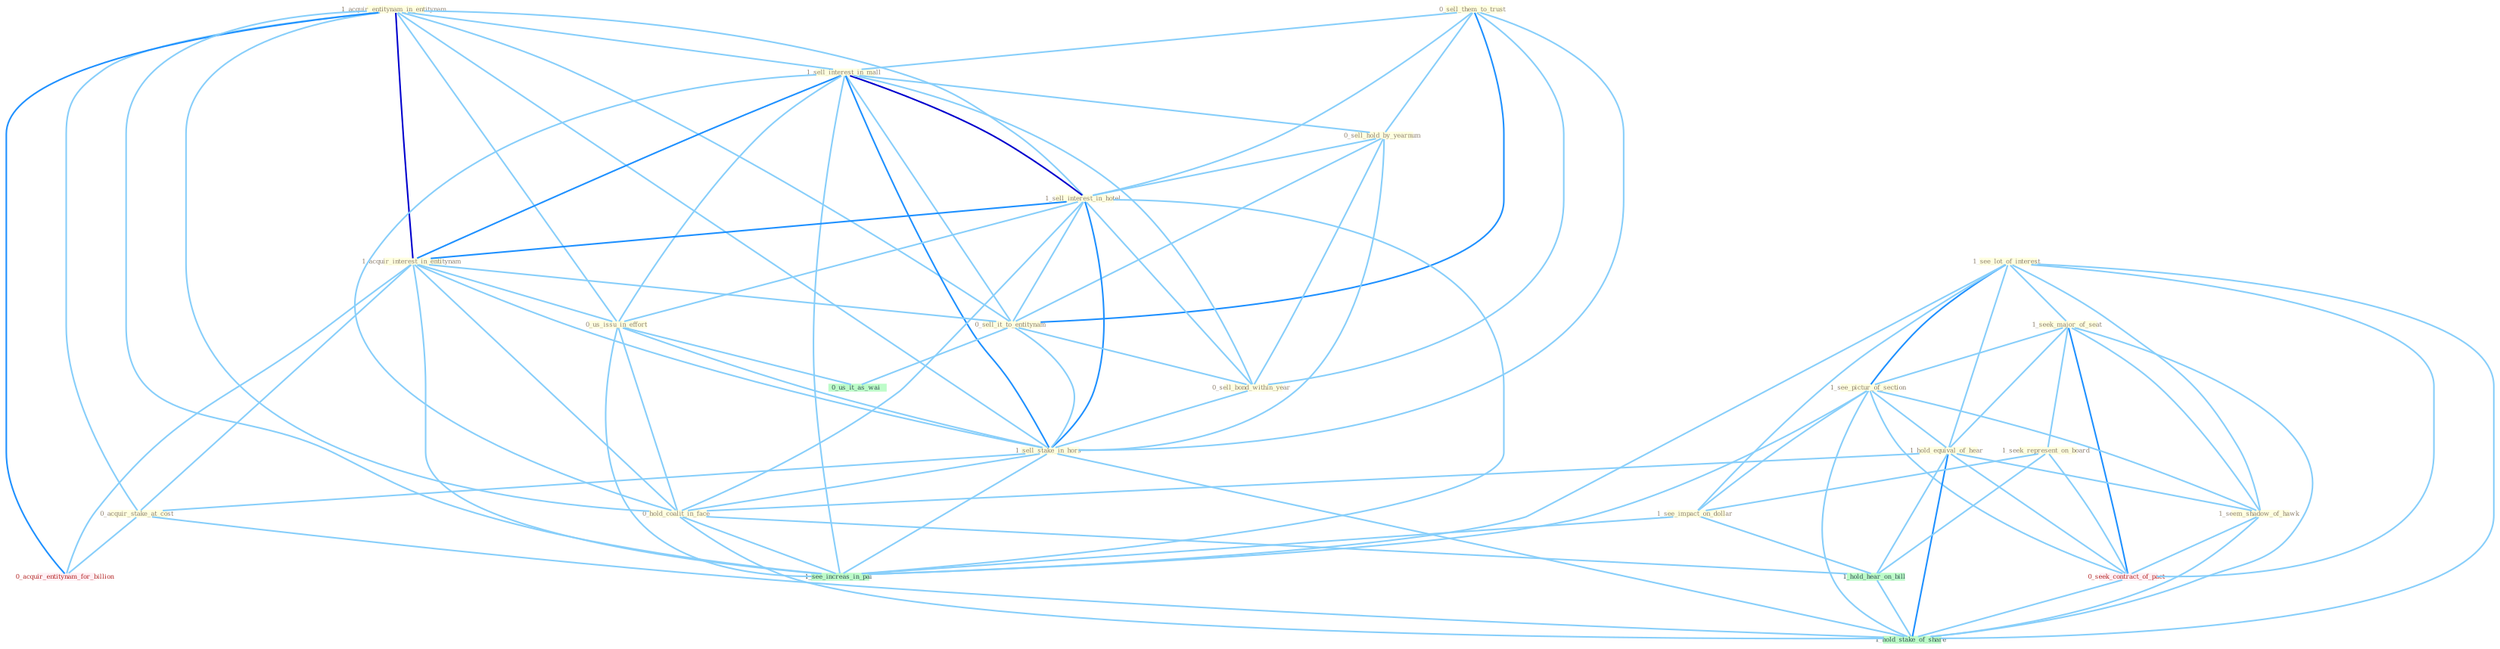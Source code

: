 Graph G{ 
    node
    [shape=polygon,style=filled,width=.5,height=.06,color="#BDFCC9",fixedsize=true,fontsize=4,
    fontcolor="#2f4f4f"];
    {node
    [color="#ffffe0", fontcolor="#8b7d6b"] "1_acquir_entitynam_in_entitynam " "1_see_lot_of_interest " "1_seek_major_of_seat " "0_sell_them_to_trust " "1_see_pictur_of_section " "1_sell_interest_in_mall " "0_sell_hold_by_yearnum " "1_sell_interest_in_hotel " "1_acquir_interest_in_entitynam " "1_hold_equival_of_hear " "1_seek_represent_on_board " "0_us_issu_in_effort " "0_sell_it_to_entitynam " "0_sell_bond_within_year " "1_seem_shadow_of_hawk " "1_sell_stake_in_hors " "1_see_impact_on_dollar " "0_hold_coalit_in_face " "0_acquir_stake_at_cost "}
{node [color="#fff0f5", fontcolor="#b22222"] "0_seek_contract_of_pact " "0_acquir_entitynam_for_billion "}
edge [color="#B0E2FF"];

	"1_acquir_entitynam_in_entitynam " -- "1_sell_interest_in_mall " [w="1", color="#87cefa" ];
	"1_acquir_entitynam_in_entitynam " -- "1_sell_interest_in_hotel " [w="1", color="#87cefa" ];
	"1_acquir_entitynam_in_entitynam " -- "1_acquir_interest_in_entitynam " [w="3", color="#0000cd" , len=0.6];
	"1_acquir_entitynam_in_entitynam " -- "0_us_issu_in_effort " [w="1", color="#87cefa" ];
	"1_acquir_entitynam_in_entitynam " -- "0_sell_it_to_entitynam " [w="1", color="#87cefa" ];
	"1_acquir_entitynam_in_entitynam " -- "1_sell_stake_in_hors " [w="1", color="#87cefa" ];
	"1_acquir_entitynam_in_entitynam " -- "0_hold_coalit_in_face " [w="1", color="#87cefa" ];
	"1_acquir_entitynam_in_entitynam " -- "0_acquir_stake_at_cost " [w="1", color="#87cefa" ];
	"1_acquir_entitynam_in_entitynam " -- "0_acquir_entitynam_for_billion " [w="2", color="#1e90ff" , len=0.8];
	"1_acquir_entitynam_in_entitynam " -- "1_see_increas_in_pai " [w="1", color="#87cefa" ];
	"1_see_lot_of_interest " -- "1_seek_major_of_seat " [w="1", color="#87cefa" ];
	"1_see_lot_of_interest " -- "1_see_pictur_of_section " [w="2", color="#1e90ff" , len=0.8];
	"1_see_lot_of_interest " -- "1_hold_equival_of_hear " [w="1", color="#87cefa" ];
	"1_see_lot_of_interest " -- "1_seem_shadow_of_hawk " [w="1", color="#87cefa" ];
	"1_see_lot_of_interest " -- "1_see_impact_on_dollar " [w="1", color="#87cefa" ];
	"1_see_lot_of_interest " -- "0_seek_contract_of_pact " [w="1", color="#87cefa" ];
	"1_see_lot_of_interest " -- "1_see_increas_in_pai " [w="1", color="#87cefa" ];
	"1_see_lot_of_interest " -- "1_hold_stake_of_share " [w="1", color="#87cefa" ];
	"1_seek_major_of_seat " -- "1_see_pictur_of_section " [w="1", color="#87cefa" ];
	"1_seek_major_of_seat " -- "1_hold_equival_of_hear " [w="1", color="#87cefa" ];
	"1_seek_major_of_seat " -- "1_seek_represent_on_board " [w="1", color="#87cefa" ];
	"1_seek_major_of_seat " -- "1_seem_shadow_of_hawk " [w="1", color="#87cefa" ];
	"1_seek_major_of_seat " -- "0_seek_contract_of_pact " [w="2", color="#1e90ff" , len=0.8];
	"1_seek_major_of_seat " -- "1_hold_stake_of_share " [w="1", color="#87cefa" ];
	"0_sell_them_to_trust " -- "1_sell_interest_in_mall " [w="1", color="#87cefa" ];
	"0_sell_them_to_trust " -- "0_sell_hold_by_yearnum " [w="1", color="#87cefa" ];
	"0_sell_them_to_trust " -- "1_sell_interest_in_hotel " [w="1", color="#87cefa" ];
	"0_sell_them_to_trust " -- "0_sell_it_to_entitynam " [w="2", color="#1e90ff" , len=0.8];
	"0_sell_them_to_trust " -- "0_sell_bond_within_year " [w="1", color="#87cefa" ];
	"0_sell_them_to_trust " -- "1_sell_stake_in_hors " [w="1", color="#87cefa" ];
	"1_see_pictur_of_section " -- "1_hold_equival_of_hear " [w="1", color="#87cefa" ];
	"1_see_pictur_of_section " -- "1_seem_shadow_of_hawk " [w="1", color="#87cefa" ];
	"1_see_pictur_of_section " -- "1_see_impact_on_dollar " [w="1", color="#87cefa" ];
	"1_see_pictur_of_section " -- "0_seek_contract_of_pact " [w="1", color="#87cefa" ];
	"1_see_pictur_of_section " -- "1_see_increas_in_pai " [w="1", color="#87cefa" ];
	"1_see_pictur_of_section " -- "1_hold_stake_of_share " [w="1", color="#87cefa" ];
	"1_sell_interest_in_mall " -- "0_sell_hold_by_yearnum " [w="1", color="#87cefa" ];
	"1_sell_interest_in_mall " -- "1_sell_interest_in_hotel " [w="3", color="#0000cd" , len=0.6];
	"1_sell_interest_in_mall " -- "1_acquir_interest_in_entitynam " [w="2", color="#1e90ff" , len=0.8];
	"1_sell_interest_in_mall " -- "0_us_issu_in_effort " [w="1", color="#87cefa" ];
	"1_sell_interest_in_mall " -- "0_sell_it_to_entitynam " [w="1", color="#87cefa" ];
	"1_sell_interest_in_mall " -- "0_sell_bond_within_year " [w="1", color="#87cefa" ];
	"1_sell_interest_in_mall " -- "1_sell_stake_in_hors " [w="2", color="#1e90ff" , len=0.8];
	"1_sell_interest_in_mall " -- "0_hold_coalit_in_face " [w="1", color="#87cefa" ];
	"1_sell_interest_in_mall " -- "1_see_increas_in_pai " [w="1", color="#87cefa" ];
	"0_sell_hold_by_yearnum " -- "1_sell_interest_in_hotel " [w="1", color="#87cefa" ];
	"0_sell_hold_by_yearnum " -- "0_sell_it_to_entitynam " [w="1", color="#87cefa" ];
	"0_sell_hold_by_yearnum " -- "0_sell_bond_within_year " [w="1", color="#87cefa" ];
	"0_sell_hold_by_yearnum " -- "1_sell_stake_in_hors " [w="1", color="#87cefa" ];
	"1_sell_interest_in_hotel " -- "1_acquir_interest_in_entitynam " [w="2", color="#1e90ff" , len=0.8];
	"1_sell_interest_in_hotel " -- "0_us_issu_in_effort " [w="1", color="#87cefa" ];
	"1_sell_interest_in_hotel " -- "0_sell_it_to_entitynam " [w="1", color="#87cefa" ];
	"1_sell_interest_in_hotel " -- "0_sell_bond_within_year " [w="1", color="#87cefa" ];
	"1_sell_interest_in_hotel " -- "1_sell_stake_in_hors " [w="2", color="#1e90ff" , len=0.8];
	"1_sell_interest_in_hotel " -- "0_hold_coalit_in_face " [w="1", color="#87cefa" ];
	"1_sell_interest_in_hotel " -- "1_see_increas_in_pai " [w="1", color="#87cefa" ];
	"1_acquir_interest_in_entitynam " -- "0_us_issu_in_effort " [w="1", color="#87cefa" ];
	"1_acquir_interest_in_entitynam " -- "0_sell_it_to_entitynam " [w="1", color="#87cefa" ];
	"1_acquir_interest_in_entitynam " -- "1_sell_stake_in_hors " [w="1", color="#87cefa" ];
	"1_acquir_interest_in_entitynam " -- "0_hold_coalit_in_face " [w="1", color="#87cefa" ];
	"1_acquir_interest_in_entitynam " -- "0_acquir_stake_at_cost " [w="1", color="#87cefa" ];
	"1_acquir_interest_in_entitynam " -- "0_acquir_entitynam_for_billion " [w="1", color="#87cefa" ];
	"1_acquir_interest_in_entitynam " -- "1_see_increas_in_pai " [w="1", color="#87cefa" ];
	"1_hold_equival_of_hear " -- "1_seem_shadow_of_hawk " [w="1", color="#87cefa" ];
	"1_hold_equival_of_hear " -- "0_hold_coalit_in_face " [w="1", color="#87cefa" ];
	"1_hold_equival_of_hear " -- "0_seek_contract_of_pact " [w="1", color="#87cefa" ];
	"1_hold_equival_of_hear " -- "1_hold_hear_on_bill " [w="1", color="#87cefa" ];
	"1_hold_equival_of_hear " -- "1_hold_stake_of_share " [w="2", color="#1e90ff" , len=0.8];
	"1_seek_represent_on_board " -- "1_see_impact_on_dollar " [w="1", color="#87cefa" ];
	"1_seek_represent_on_board " -- "0_seek_contract_of_pact " [w="1", color="#87cefa" ];
	"1_seek_represent_on_board " -- "1_hold_hear_on_bill " [w="1", color="#87cefa" ];
	"0_us_issu_in_effort " -- "1_sell_stake_in_hors " [w="1", color="#87cefa" ];
	"0_us_issu_in_effort " -- "0_hold_coalit_in_face " [w="1", color="#87cefa" ];
	"0_us_issu_in_effort " -- "0_us_it_as_wai " [w="1", color="#87cefa" ];
	"0_us_issu_in_effort " -- "1_see_increas_in_pai " [w="1", color="#87cefa" ];
	"0_sell_it_to_entitynam " -- "0_sell_bond_within_year " [w="1", color="#87cefa" ];
	"0_sell_it_to_entitynam " -- "1_sell_stake_in_hors " [w="1", color="#87cefa" ];
	"0_sell_it_to_entitynam " -- "0_us_it_as_wai " [w="1", color="#87cefa" ];
	"0_sell_bond_within_year " -- "1_sell_stake_in_hors " [w="1", color="#87cefa" ];
	"1_seem_shadow_of_hawk " -- "0_seek_contract_of_pact " [w="1", color="#87cefa" ];
	"1_seem_shadow_of_hawk " -- "1_hold_stake_of_share " [w="1", color="#87cefa" ];
	"1_sell_stake_in_hors " -- "0_hold_coalit_in_face " [w="1", color="#87cefa" ];
	"1_sell_stake_in_hors " -- "0_acquir_stake_at_cost " [w="1", color="#87cefa" ];
	"1_sell_stake_in_hors " -- "1_see_increas_in_pai " [w="1", color="#87cefa" ];
	"1_sell_stake_in_hors " -- "1_hold_stake_of_share " [w="1", color="#87cefa" ];
	"1_see_impact_on_dollar " -- "1_see_increas_in_pai " [w="1", color="#87cefa" ];
	"1_see_impact_on_dollar " -- "1_hold_hear_on_bill " [w="1", color="#87cefa" ];
	"0_hold_coalit_in_face " -- "1_see_increas_in_pai " [w="1", color="#87cefa" ];
	"0_hold_coalit_in_face " -- "1_hold_hear_on_bill " [w="1", color="#87cefa" ];
	"0_hold_coalit_in_face " -- "1_hold_stake_of_share " [w="1", color="#87cefa" ];
	"0_acquir_stake_at_cost " -- "0_acquir_entitynam_for_billion " [w="1", color="#87cefa" ];
	"0_acquir_stake_at_cost " -- "1_hold_stake_of_share " [w="1", color="#87cefa" ];
	"0_seek_contract_of_pact " -- "1_hold_stake_of_share " [w="1", color="#87cefa" ];
	"1_hold_hear_on_bill " -- "1_hold_stake_of_share " [w="1", color="#87cefa" ];
}